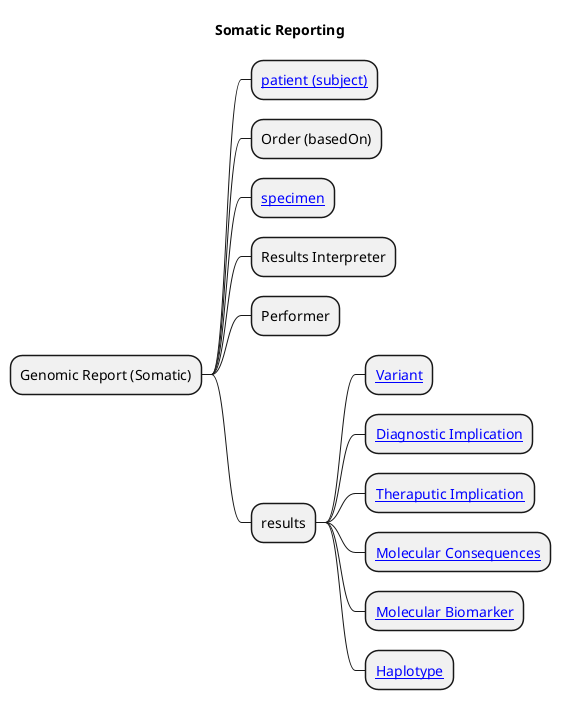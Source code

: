 @startmindmap

title "Somatic Reporting"

* Genomic Report (Somatic)
** [[StructureDefinition-Patient.html patient (subject)]]
** Order (basedOn)
** [[StructureDefinition-Specimen.html specimen]]
** Results Interpreter
** Performer
** results
*** [[https://hl7.org/fhir/uv/genomics-reporting/StructureDefinition-variant.html Variant]]
*** [[https://hl7.org/fhir/uv/genomics-reporting/StructureDefinition-diagnostic-implication.html Diagnostic Implication]]
*** [[https://hl7.org/fhir/uv/genomics-reporting/StructureDefinition-therapeutic-implication.html Theraputic Implication]]
*** [[https://hl7.org/fhir/uv/genomics-reporting/StructureDefinition-molecular-consequence.html Molecular Consequences]]
*** [[https://hl7.org/fhir/uv/genomics-reporting/StructureDefinition-molecular-biomarker.html Molecular Biomarker]]
*** [[https://hl7.org/fhir/uv/genomics-reporting/StructureDefinition-haplotype.html Haplotype]]

@endmindmap
